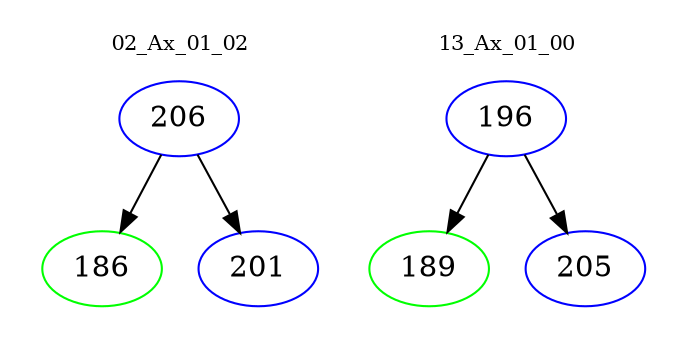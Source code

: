 digraph{
subgraph cluster_0 {
color = white
label = "02_Ax_01_02";
fontsize=10;
T0_206 [label="206", color="blue"]
T0_206 -> T0_186 [color="black"]
T0_186 [label="186", color="green"]
T0_206 -> T0_201 [color="black"]
T0_201 [label="201", color="blue"]
}
subgraph cluster_1 {
color = white
label = "13_Ax_01_00";
fontsize=10;
T1_196 [label="196", color="blue"]
T1_196 -> T1_189 [color="black"]
T1_189 [label="189", color="green"]
T1_196 -> T1_205 [color="black"]
T1_205 [label="205", color="blue"]
}
}
